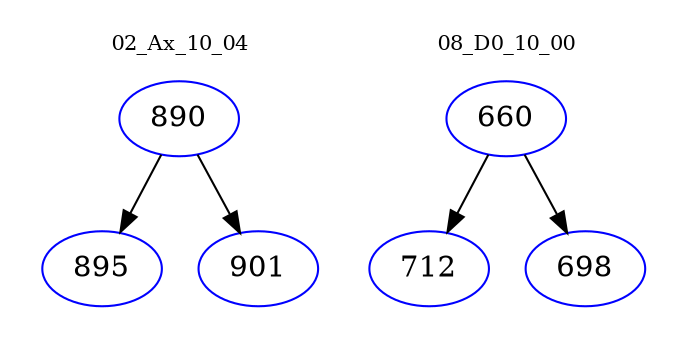 digraph{
subgraph cluster_0 {
color = white
label = "02_Ax_10_04";
fontsize=10;
T0_890 [label="890", color="blue"]
T0_890 -> T0_895 [color="black"]
T0_895 [label="895", color="blue"]
T0_890 -> T0_901 [color="black"]
T0_901 [label="901", color="blue"]
}
subgraph cluster_1 {
color = white
label = "08_D0_10_00";
fontsize=10;
T1_660 [label="660", color="blue"]
T1_660 -> T1_712 [color="black"]
T1_712 [label="712", color="blue"]
T1_660 -> T1_698 [color="black"]
T1_698 [label="698", color="blue"]
}
}
